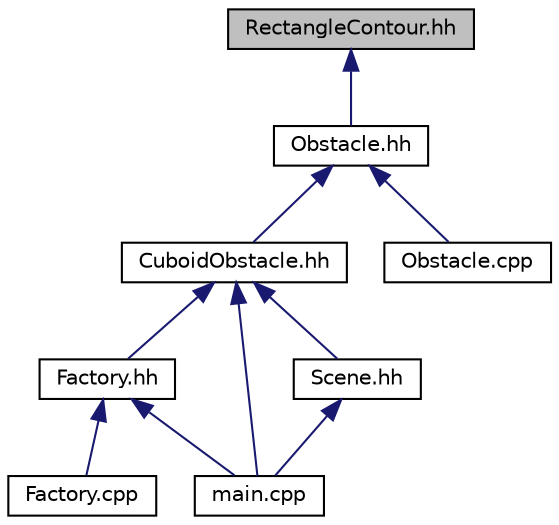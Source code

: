 digraph "RectangleContour.hh"
{
  edge [fontname="Helvetica",fontsize="10",labelfontname="Helvetica",labelfontsize="10"];
  node [fontname="Helvetica",fontsize="10",shape=record];
  Node6 [label="RectangleContour.hh",height=0.2,width=0.4,color="black", fillcolor="grey75", style="filled", fontcolor="black"];
  Node6 -> Node7 [dir="back",color="midnightblue",fontsize="10",style="solid",fontname="Helvetica"];
  Node7 [label="Obstacle.hh",height=0.2,width=0.4,color="black", fillcolor="white", style="filled",URL="$_obstacle_8hh.html",tooltip="Ten plik zawiera definicję klasy Obstacle. "];
  Node7 -> Node8 [dir="back",color="midnightblue",fontsize="10",style="solid",fontname="Helvetica"];
  Node8 [label="CuboidObstacle.hh",height=0.2,width=0.4,color="black", fillcolor="white", style="filled",URL="$_cuboid_obstacle_8hh.html",tooltip="Ten plik zawiera definicję klasy CuboidObstacle. "];
  Node8 -> Node9 [dir="back",color="midnightblue",fontsize="10",style="solid",fontname="Helvetica"];
  Node9 [label="Factory.hh",height=0.2,width=0.4,color="black", fillcolor="white", style="filled",URL="$_factory_8hh.html",tooltip="Ten plik zawiera definicję klasy Factory. "];
  Node9 -> Node10 [dir="back",color="midnightblue",fontsize="10",style="solid",fontname="Helvetica"];
  Node10 [label="Factory.cpp",height=0.2,width=0.4,color="black", fillcolor="white", style="filled",URL="$_factory_8cpp.html"];
  Node9 -> Node11 [dir="back",color="midnightblue",fontsize="10",style="solid",fontname="Helvetica"];
  Node11 [label="main.cpp",height=0.2,width=0.4,color="black", fillcolor="white", style="filled",URL="$main_8cpp.html",tooltip="To jest główny plik programu. "];
  Node8 -> Node12 [dir="back",color="midnightblue",fontsize="10",style="solid",fontname="Helvetica"];
  Node12 [label="Scene.hh",height=0.2,width=0.4,color="black", fillcolor="white", style="filled",URL="$_scene_8hh.html",tooltip="Ten plik zawiera definicję klasy Scene. "];
  Node12 -> Node11 [dir="back",color="midnightblue",fontsize="10",style="solid",fontname="Helvetica"];
  Node8 -> Node11 [dir="back",color="midnightblue",fontsize="10",style="solid",fontname="Helvetica"];
  Node7 -> Node13 [dir="back",color="midnightblue",fontsize="10",style="solid",fontname="Helvetica"];
  Node13 [label="Obstacle.cpp",height=0.2,width=0.4,color="black", fillcolor="white", style="filled",URL="$_obstacle_8cpp.html",tooltip="Ten plik zawiera metody klasy Obstacle. "];
}

